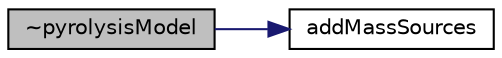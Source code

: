 digraph "~pyrolysisModel"
{
  bgcolor="transparent";
  edge [fontname="Helvetica",fontsize="10",labelfontname="Helvetica",labelfontsize="10"];
  node [fontname="Helvetica",fontsize="10",shape=record];
  rankdir="LR";
  Node1 [label="~pyrolysisModel",height=0.2,width=0.4,color="black", fillcolor="grey75", style="filled", fontcolor="black"];
  Node1 -> Node2 [color="midnightblue",fontsize="10",style="solid",fontname="Helvetica"];
  Node2 [label="addMassSources",height=0.2,width=0.4,color="black",URL="$a02098.html#a9d96f3a07678cbff2a4b6da67384dd57",tooltip="External hook to add mass to the primary region. "];
}
